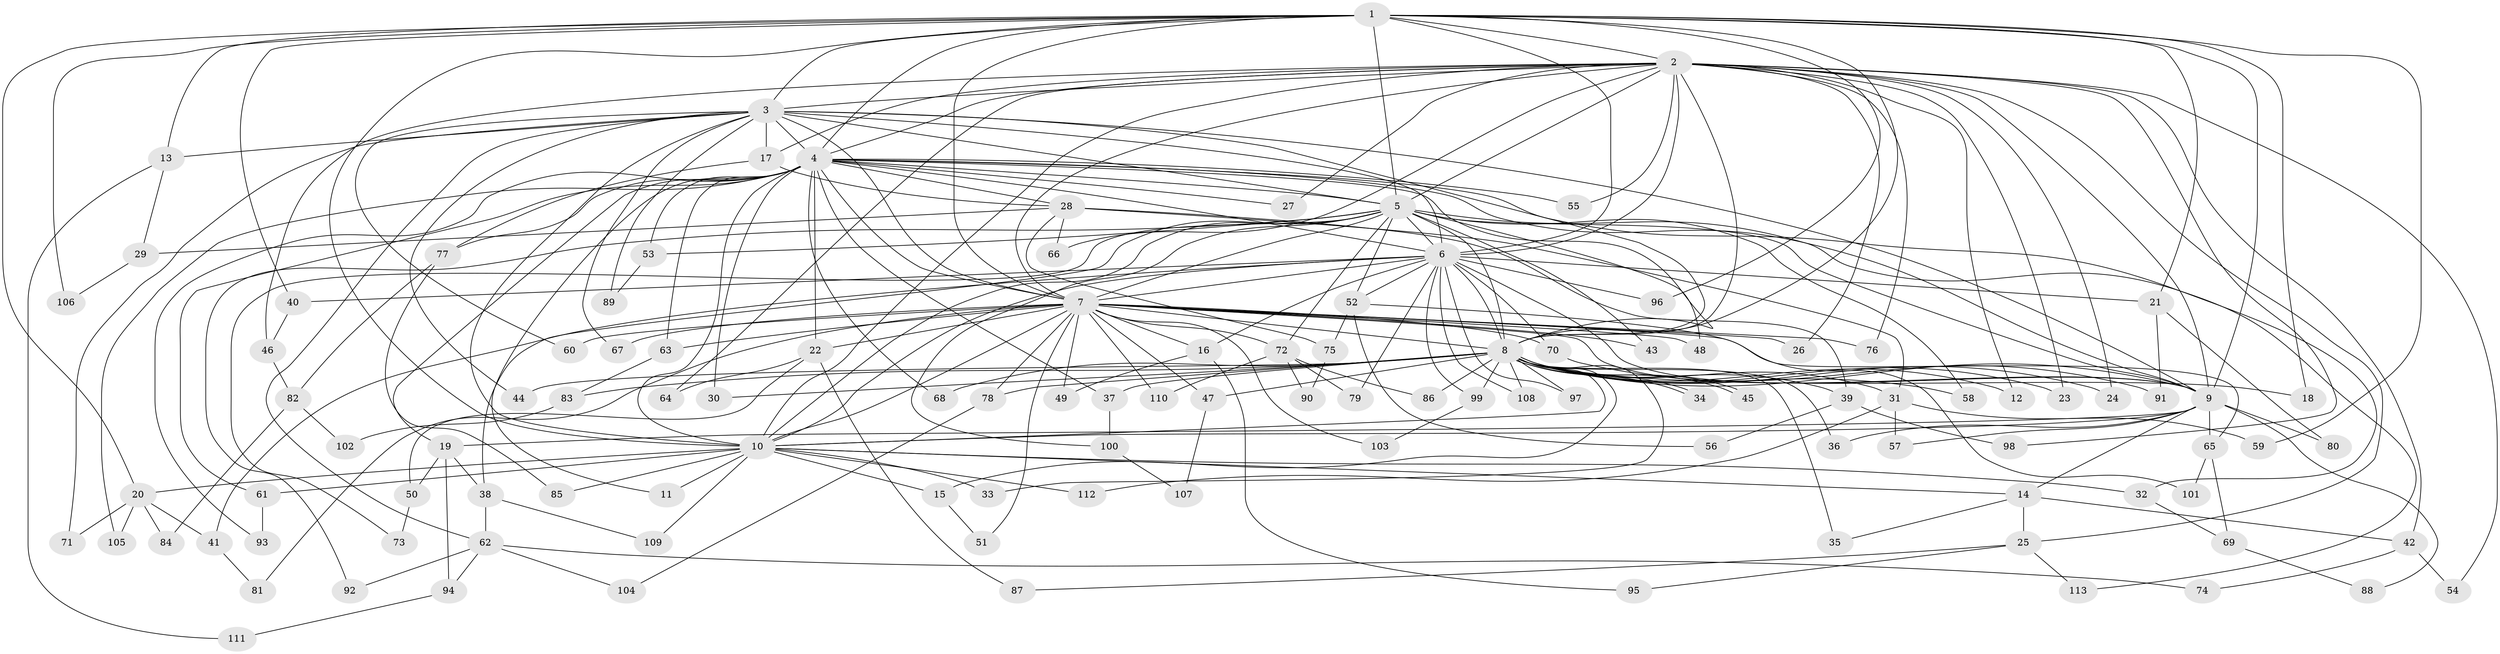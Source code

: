 // coarse degree distribution, {17: 0.023255813953488372, 22: 0.011627906976744186, 14: 0.011627906976744186, 24: 0.023255813953488372, 40: 0.011627906976744186, 19: 0.011627906976744186, 18: 0.011627906976744186, 2: 0.4418604651162791, 5: 0.05813953488372093, 3: 0.23255813953488372, 4: 0.08139534883720931, 6: 0.03488372093023256, 7: 0.011627906976744186, 1: 0.03488372093023256}
// Generated by graph-tools (version 1.1) at 2025/41/03/06/25 10:41:35]
// undirected, 113 vertices, 251 edges
graph export_dot {
graph [start="1"]
  node [color=gray90,style=filled];
  1;
  2;
  3;
  4;
  5;
  6;
  7;
  8;
  9;
  10;
  11;
  12;
  13;
  14;
  15;
  16;
  17;
  18;
  19;
  20;
  21;
  22;
  23;
  24;
  25;
  26;
  27;
  28;
  29;
  30;
  31;
  32;
  33;
  34;
  35;
  36;
  37;
  38;
  39;
  40;
  41;
  42;
  43;
  44;
  45;
  46;
  47;
  48;
  49;
  50;
  51;
  52;
  53;
  54;
  55;
  56;
  57;
  58;
  59;
  60;
  61;
  62;
  63;
  64;
  65;
  66;
  67;
  68;
  69;
  70;
  71;
  72;
  73;
  74;
  75;
  76;
  77;
  78;
  79;
  80;
  81;
  82;
  83;
  84;
  85;
  86;
  87;
  88;
  89;
  90;
  91;
  92;
  93;
  94;
  95;
  96;
  97;
  98;
  99;
  100;
  101;
  102;
  103;
  104;
  105;
  106;
  107;
  108;
  109;
  110;
  111;
  112;
  113;
  1 -- 2;
  1 -- 3;
  1 -- 4;
  1 -- 5;
  1 -- 6;
  1 -- 7;
  1 -- 8;
  1 -- 9;
  1 -- 10;
  1 -- 13;
  1 -- 18;
  1 -- 20;
  1 -- 21;
  1 -- 40;
  1 -- 59;
  1 -- 96;
  1 -- 106;
  2 -- 3;
  2 -- 4;
  2 -- 5;
  2 -- 6;
  2 -- 7;
  2 -- 8;
  2 -- 9;
  2 -- 10;
  2 -- 12;
  2 -- 17;
  2 -- 23;
  2 -- 24;
  2 -- 25;
  2 -- 26;
  2 -- 27;
  2 -- 42;
  2 -- 46;
  2 -- 54;
  2 -- 55;
  2 -- 64;
  2 -- 66;
  2 -- 76;
  2 -- 98;
  3 -- 4;
  3 -- 5;
  3 -- 6;
  3 -- 7;
  3 -- 8;
  3 -- 9;
  3 -- 10;
  3 -- 13;
  3 -- 17;
  3 -- 44;
  3 -- 60;
  3 -- 62;
  3 -- 67;
  3 -- 71;
  3 -- 89;
  4 -- 5;
  4 -- 6;
  4 -- 7;
  4 -- 8;
  4 -- 9;
  4 -- 10;
  4 -- 11;
  4 -- 19;
  4 -- 22;
  4 -- 27;
  4 -- 28;
  4 -- 30;
  4 -- 32;
  4 -- 37;
  4 -- 53;
  4 -- 55;
  4 -- 61;
  4 -- 63;
  4 -- 68;
  4 -- 77;
  4 -- 93;
  4 -- 105;
  5 -- 6;
  5 -- 7;
  5 -- 8;
  5 -- 9;
  5 -- 10;
  5 -- 38;
  5 -- 43;
  5 -- 48;
  5 -- 52;
  5 -- 53;
  5 -- 58;
  5 -- 72;
  5 -- 73;
  5 -- 92;
  5 -- 100;
  5 -- 113;
  6 -- 7;
  6 -- 8;
  6 -- 9;
  6 -- 10;
  6 -- 16;
  6 -- 21;
  6 -- 40;
  6 -- 41;
  6 -- 52;
  6 -- 70;
  6 -- 79;
  6 -- 96;
  6 -- 97;
  6 -- 99;
  6 -- 108;
  7 -- 8;
  7 -- 9;
  7 -- 10;
  7 -- 16;
  7 -- 22;
  7 -- 26;
  7 -- 43;
  7 -- 47;
  7 -- 48;
  7 -- 49;
  7 -- 51;
  7 -- 60;
  7 -- 63;
  7 -- 65;
  7 -- 67;
  7 -- 70;
  7 -- 72;
  7 -- 76;
  7 -- 78;
  7 -- 81;
  7 -- 103;
  7 -- 110;
  8 -- 9;
  8 -- 10;
  8 -- 12;
  8 -- 15;
  8 -- 18;
  8 -- 23;
  8 -- 24;
  8 -- 30;
  8 -- 31;
  8 -- 33;
  8 -- 34;
  8 -- 34;
  8 -- 35;
  8 -- 36;
  8 -- 37;
  8 -- 39;
  8 -- 44;
  8 -- 45;
  8 -- 45;
  8 -- 47;
  8 -- 58;
  8 -- 68;
  8 -- 78;
  8 -- 83;
  8 -- 86;
  8 -- 97;
  8 -- 99;
  8 -- 108;
  9 -- 10;
  9 -- 14;
  9 -- 19;
  9 -- 36;
  9 -- 57;
  9 -- 65;
  9 -- 80;
  9 -- 88;
  10 -- 11;
  10 -- 14;
  10 -- 15;
  10 -- 20;
  10 -- 32;
  10 -- 33;
  10 -- 61;
  10 -- 85;
  10 -- 109;
  10 -- 112;
  13 -- 29;
  13 -- 111;
  14 -- 25;
  14 -- 35;
  14 -- 42;
  15 -- 51;
  16 -- 49;
  16 -- 95;
  17 -- 28;
  17 -- 77;
  19 -- 38;
  19 -- 50;
  19 -- 94;
  20 -- 41;
  20 -- 71;
  20 -- 84;
  20 -- 105;
  21 -- 80;
  21 -- 91;
  22 -- 50;
  22 -- 64;
  22 -- 87;
  25 -- 87;
  25 -- 95;
  25 -- 113;
  28 -- 29;
  28 -- 31;
  28 -- 39;
  28 -- 66;
  28 -- 75;
  29 -- 106;
  31 -- 57;
  31 -- 59;
  31 -- 112;
  32 -- 69;
  37 -- 100;
  38 -- 62;
  38 -- 109;
  39 -- 56;
  39 -- 98;
  40 -- 46;
  41 -- 81;
  42 -- 54;
  42 -- 74;
  46 -- 82;
  47 -- 107;
  50 -- 73;
  52 -- 56;
  52 -- 75;
  52 -- 101;
  53 -- 89;
  61 -- 93;
  62 -- 74;
  62 -- 92;
  62 -- 94;
  62 -- 104;
  63 -- 83;
  65 -- 69;
  65 -- 101;
  69 -- 88;
  70 -- 91;
  72 -- 79;
  72 -- 86;
  72 -- 90;
  72 -- 110;
  75 -- 90;
  77 -- 82;
  77 -- 85;
  78 -- 104;
  82 -- 84;
  82 -- 102;
  83 -- 102;
  94 -- 111;
  99 -- 103;
  100 -- 107;
}
